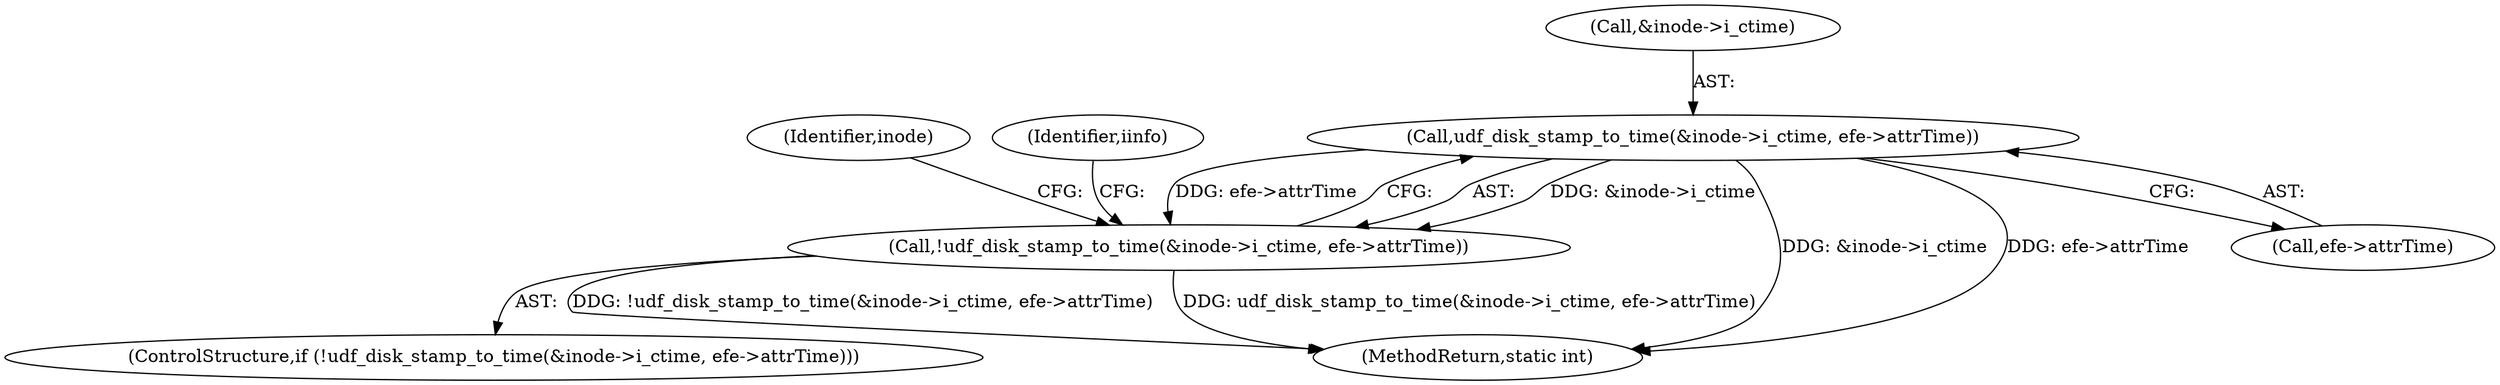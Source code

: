 digraph "0_linux_23b133bdc452aa441fcb9b82cbf6dd05cfd342d0@pointer" {
"1000924" [label="(Call,udf_disk_stamp_to_time(&inode->i_ctime, efe->attrTime))"];
"1000923" [label="(Call,!udf_disk_stamp_to_time(&inode->i_ctime, efe->attrTime))"];
"1001231" [label="(MethodReturn,static int)"];
"1000922" [label="(ControlStructure,if (!udf_disk_stamp_to_time(&inode->i_ctime, efe->attrTime)))"];
"1000934" [label="(Identifier,inode)"];
"1000941" [label="(Identifier,iinfo)"];
"1000923" [label="(Call,!udf_disk_stamp_to_time(&inode->i_ctime, efe->attrTime))"];
"1000929" [label="(Call,efe->attrTime)"];
"1000925" [label="(Call,&inode->i_ctime)"];
"1000924" [label="(Call,udf_disk_stamp_to_time(&inode->i_ctime, efe->attrTime))"];
"1000924" -> "1000923"  [label="AST: "];
"1000924" -> "1000929"  [label="CFG: "];
"1000925" -> "1000924"  [label="AST: "];
"1000929" -> "1000924"  [label="AST: "];
"1000923" -> "1000924"  [label="CFG: "];
"1000924" -> "1001231"  [label="DDG: &inode->i_ctime"];
"1000924" -> "1001231"  [label="DDG: efe->attrTime"];
"1000924" -> "1000923"  [label="DDG: &inode->i_ctime"];
"1000924" -> "1000923"  [label="DDG: efe->attrTime"];
"1000923" -> "1000922"  [label="AST: "];
"1000934" -> "1000923"  [label="CFG: "];
"1000941" -> "1000923"  [label="CFG: "];
"1000923" -> "1001231"  [label="DDG: !udf_disk_stamp_to_time(&inode->i_ctime, efe->attrTime)"];
"1000923" -> "1001231"  [label="DDG: udf_disk_stamp_to_time(&inode->i_ctime, efe->attrTime)"];
}
